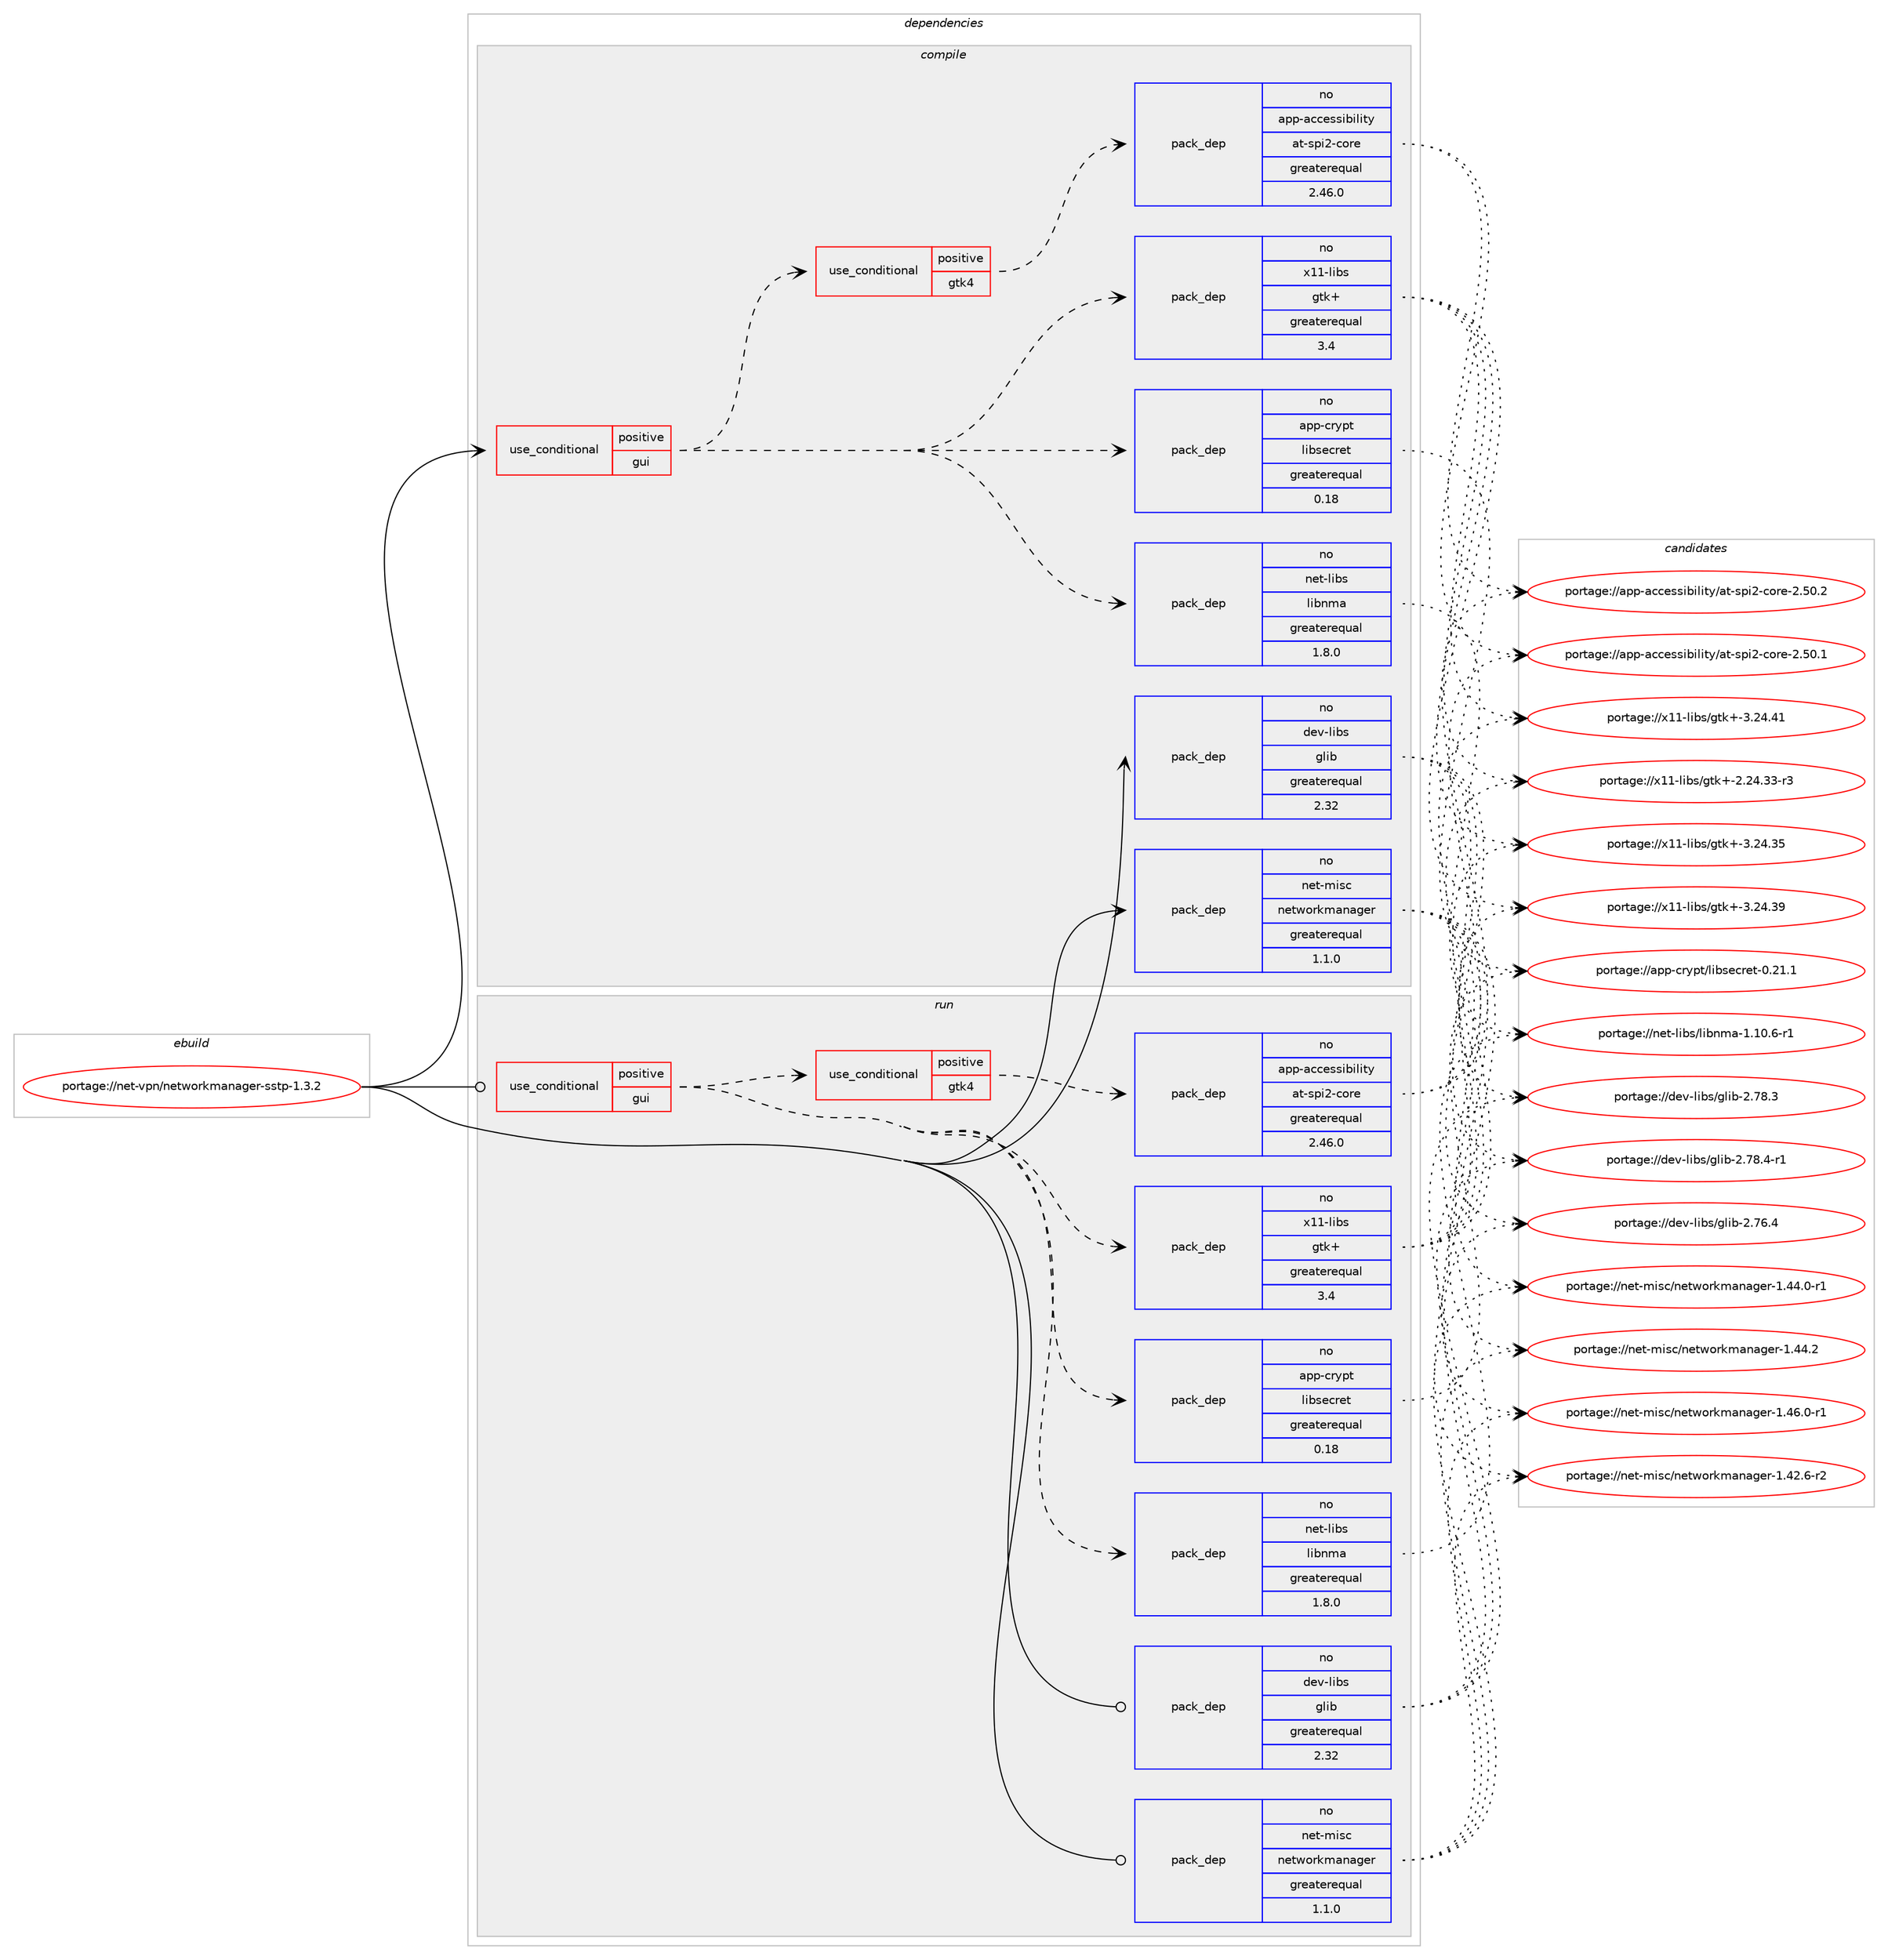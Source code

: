 digraph prolog {

# *************
# Graph options
# *************

newrank=true;
concentrate=true;
compound=true;
graph [rankdir=LR,fontname=Helvetica,fontsize=10,ranksep=1.5];#, ranksep=2.5, nodesep=0.2];
edge  [arrowhead=vee];
node  [fontname=Helvetica,fontsize=10];

# **********
# The ebuild
# **********

subgraph cluster_leftcol {
color=gray;
rank=same;
label=<<i>ebuild</i>>;
id [label="portage://net-vpn/networkmanager-sstp-1.3.2", color=red, width=4, href="../net-vpn/networkmanager-sstp-1.3.2.svg"];
}

# ****************
# The dependencies
# ****************

subgraph cluster_midcol {
color=gray;
label=<<i>dependencies</i>>;
subgraph cluster_compile {
fillcolor="#eeeeee";
style=filled;
label=<<i>compile</i>>;
subgraph cond2078 {
dependency3052 [label=<<TABLE BORDER="0" CELLBORDER="1" CELLSPACING="0" CELLPADDING="4"><TR><TD ROWSPAN="3" CELLPADDING="10">use_conditional</TD></TR><TR><TD>positive</TD></TR><TR><TD>gui</TD></TR></TABLE>>, shape=none, color=red];
subgraph pack926 {
dependency3053 [label=<<TABLE BORDER="0" CELLBORDER="1" CELLSPACING="0" CELLPADDING="4" WIDTH="220"><TR><TD ROWSPAN="6" CELLPADDING="30">pack_dep</TD></TR><TR><TD WIDTH="110">no</TD></TR><TR><TD>net-libs</TD></TR><TR><TD>libnma</TD></TR><TR><TD>greaterequal</TD></TR><TR><TD>1.8.0</TD></TR></TABLE>>, shape=none, color=blue];
}
dependency3052:e -> dependency3053:w [weight=20,style="dashed",arrowhead="vee"];
subgraph pack927 {
dependency3054 [label=<<TABLE BORDER="0" CELLBORDER="1" CELLSPACING="0" CELLPADDING="4" WIDTH="220"><TR><TD ROWSPAN="6" CELLPADDING="30">pack_dep</TD></TR><TR><TD WIDTH="110">no</TD></TR><TR><TD>app-crypt</TD></TR><TR><TD>libsecret</TD></TR><TR><TD>greaterequal</TD></TR><TR><TD>0.18</TD></TR></TABLE>>, shape=none, color=blue];
}
dependency3052:e -> dependency3054:w [weight=20,style="dashed",arrowhead="vee"];
subgraph pack928 {
dependency3055 [label=<<TABLE BORDER="0" CELLBORDER="1" CELLSPACING="0" CELLPADDING="4" WIDTH="220"><TR><TD ROWSPAN="6" CELLPADDING="30">pack_dep</TD></TR><TR><TD WIDTH="110">no</TD></TR><TR><TD>x11-libs</TD></TR><TR><TD>gtk+</TD></TR><TR><TD>greaterequal</TD></TR><TR><TD>3.4</TD></TR></TABLE>>, shape=none, color=blue];
}
dependency3052:e -> dependency3055:w [weight=20,style="dashed",arrowhead="vee"];
subgraph cond2079 {
dependency3056 [label=<<TABLE BORDER="0" CELLBORDER="1" CELLSPACING="0" CELLPADDING="4"><TR><TD ROWSPAN="3" CELLPADDING="10">use_conditional</TD></TR><TR><TD>positive</TD></TR><TR><TD>gtk4</TD></TR></TABLE>>, shape=none, color=red];
subgraph pack929 {
dependency3057 [label=<<TABLE BORDER="0" CELLBORDER="1" CELLSPACING="0" CELLPADDING="4" WIDTH="220"><TR><TD ROWSPAN="6" CELLPADDING="30">pack_dep</TD></TR><TR><TD WIDTH="110">no</TD></TR><TR><TD>app-accessibility</TD></TR><TR><TD>at-spi2-core</TD></TR><TR><TD>greaterequal</TD></TR><TR><TD>2.46.0</TD></TR></TABLE>>, shape=none, color=blue];
}
dependency3056:e -> dependency3057:w [weight=20,style="dashed",arrowhead="vee"];
# *** BEGIN UNKNOWN DEPENDENCY TYPE (TODO) ***
# dependency3056 -> package_dependency(portage://net-vpn/networkmanager-sstp-1.3.2,install,no,media-libs,graphene,none,[,,],[],[])
# *** END UNKNOWN DEPENDENCY TYPE (TODO) ***

# *** BEGIN UNKNOWN DEPENDENCY TYPE (TODO) ***
# dependency3056 -> package_dependency(portage://net-vpn/networkmanager-sstp-1.3.2,install,no,media-libs,harfbuzz,none,[,,],any_same_slot,[])
# *** END UNKNOWN DEPENDENCY TYPE (TODO) ***

# *** BEGIN UNKNOWN DEPENDENCY TYPE (TODO) ***
# dependency3056 -> package_dependency(portage://net-vpn/networkmanager-sstp-1.3.2,install,no,x11-libs,cairo,none,[,,],[],[])
# *** END UNKNOWN DEPENDENCY TYPE (TODO) ***

# *** BEGIN UNKNOWN DEPENDENCY TYPE (TODO) ***
# dependency3056 -> package_dependency(portage://net-vpn/networkmanager-sstp-1.3.2,install,no,x11-libs,gdk-pixbuf,none,[,,],[slot(2)],[])
# *** END UNKNOWN DEPENDENCY TYPE (TODO) ***

# *** BEGIN UNKNOWN DEPENDENCY TYPE (TODO) ***
# dependency3056 -> package_dependency(portage://net-vpn/networkmanager-sstp-1.3.2,install,no,x11-libs,pango,none,[,,],[],[])
# *** END UNKNOWN DEPENDENCY TYPE (TODO) ***

# *** BEGIN UNKNOWN DEPENDENCY TYPE (TODO) ***
# dependency3056 -> package_dependency(portage://net-vpn/networkmanager-sstp-1.3.2,install,no,gui-libs,gtk,none,[,,],[slot(4)],[])
# *** END UNKNOWN DEPENDENCY TYPE (TODO) ***

}
dependency3052:e -> dependency3056:w [weight=20,style="dashed",arrowhead="vee"];
}
id:e -> dependency3052:w [weight=20,style="solid",arrowhead="vee"];
subgraph pack930 {
dependency3058 [label=<<TABLE BORDER="0" CELLBORDER="1" CELLSPACING="0" CELLPADDING="4" WIDTH="220"><TR><TD ROWSPAN="6" CELLPADDING="30">pack_dep</TD></TR><TR><TD WIDTH="110">no</TD></TR><TR><TD>dev-libs</TD></TR><TR><TD>glib</TD></TR><TR><TD>greaterequal</TD></TR><TR><TD>2.32</TD></TR></TABLE>>, shape=none, color=blue];
}
id:e -> dependency3058:w [weight=20,style="solid",arrowhead="vee"];
# *** BEGIN UNKNOWN DEPENDENCY TYPE (TODO) ***
# id -> package_dependency(portage://net-vpn/networkmanager-sstp-1.3.2,install,no,net-dialup,ppp,none,[,,],any_same_slot,[])
# *** END UNKNOWN DEPENDENCY TYPE (TODO) ***

# *** BEGIN UNKNOWN DEPENDENCY TYPE (TODO) ***
# id -> package_dependency(portage://net-vpn/networkmanager-sstp-1.3.2,install,no,net-libs,gnutls,none,[,,],any_same_slot,[])
# *** END UNKNOWN DEPENDENCY TYPE (TODO) ***

subgraph pack931 {
dependency3059 [label=<<TABLE BORDER="0" CELLBORDER="1" CELLSPACING="0" CELLPADDING="4" WIDTH="220"><TR><TD ROWSPAN="6" CELLPADDING="30">pack_dep</TD></TR><TR><TD WIDTH="110">no</TD></TR><TR><TD>net-misc</TD></TR><TR><TD>networkmanager</TD></TR><TR><TD>greaterequal</TD></TR><TR><TD>1.1.0</TD></TR></TABLE>>, shape=none, color=blue];
}
id:e -> dependency3059:w [weight=20,style="solid",arrowhead="vee"];
# *** BEGIN UNKNOWN DEPENDENCY TYPE (TODO) ***
# id -> package_dependency(portage://net-vpn/networkmanager-sstp-1.3.2,install,no,net-misc,sstp-client,none,[,,],[],[])
# *** END UNKNOWN DEPENDENCY TYPE (TODO) ***

}
subgraph cluster_compileandrun {
fillcolor="#eeeeee";
style=filled;
label=<<i>compile and run</i>>;
}
subgraph cluster_run {
fillcolor="#eeeeee";
style=filled;
label=<<i>run</i>>;
subgraph cond2080 {
dependency3060 [label=<<TABLE BORDER="0" CELLBORDER="1" CELLSPACING="0" CELLPADDING="4"><TR><TD ROWSPAN="3" CELLPADDING="10">use_conditional</TD></TR><TR><TD>positive</TD></TR><TR><TD>gui</TD></TR></TABLE>>, shape=none, color=red];
subgraph pack932 {
dependency3061 [label=<<TABLE BORDER="0" CELLBORDER="1" CELLSPACING="0" CELLPADDING="4" WIDTH="220"><TR><TD ROWSPAN="6" CELLPADDING="30">pack_dep</TD></TR><TR><TD WIDTH="110">no</TD></TR><TR><TD>net-libs</TD></TR><TR><TD>libnma</TD></TR><TR><TD>greaterequal</TD></TR><TR><TD>1.8.0</TD></TR></TABLE>>, shape=none, color=blue];
}
dependency3060:e -> dependency3061:w [weight=20,style="dashed",arrowhead="vee"];
subgraph pack933 {
dependency3062 [label=<<TABLE BORDER="0" CELLBORDER="1" CELLSPACING="0" CELLPADDING="4" WIDTH="220"><TR><TD ROWSPAN="6" CELLPADDING="30">pack_dep</TD></TR><TR><TD WIDTH="110">no</TD></TR><TR><TD>app-crypt</TD></TR><TR><TD>libsecret</TD></TR><TR><TD>greaterequal</TD></TR><TR><TD>0.18</TD></TR></TABLE>>, shape=none, color=blue];
}
dependency3060:e -> dependency3062:w [weight=20,style="dashed",arrowhead="vee"];
subgraph pack934 {
dependency3063 [label=<<TABLE BORDER="0" CELLBORDER="1" CELLSPACING="0" CELLPADDING="4" WIDTH="220"><TR><TD ROWSPAN="6" CELLPADDING="30">pack_dep</TD></TR><TR><TD WIDTH="110">no</TD></TR><TR><TD>x11-libs</TD></TR><TR><TD>gtk+</TD></TR><TR><TD>greaterequal</TD></TR><TR><TD>3.4</TD></TR></TABLE>>, shape=none, color=blue];
}
dependency3060:e -> dependency3063:w [weight=20,style="dashed",arrowhead="vee"];
subgraph cond2081 {
dependency3064 [label=<<TABLE BORDER="0" CELLBORDER="1" CELLSPACING="0" CELLPADDING="4"><TR><TD ROWSPAN="3" CELLPADDING="10">use_conditional</TD></TR><TR><TD>positive</TD></TR><TR><TD>gtk4</TD></TR></TABLE>>, shape=none, color=red];
subgraph pack935 {
dependency3065 [label=<<TABLE BORDER="0" CELLBORDER="1" CELLSPACING="0" CELLPADDING="4" WIDTH="220"><TR><TD ROWSPAN="6" CELLPADDING="30">pack_dep</TD></TR><TR><TD WIDTH="110">no</TD></TR><TR><TD>app-accessibility</TD></TR><TR><TD>at-spi2-core</TD></TR><TR><TD>greaterequal</TD></TR><TR><TD>2.46.0</TD></TR></TABLE>>, shape=none, color=blue];
}
dependency3064:e -> dependency3065:w [weight=20,style="dashed",arrowhead="vee"];
# *** BEGIN UNKNOWN DEPENDENCY TYPE (TODO) ***
# dependency3064 -> package_dependency(portage://net-vpn/networkmanager-sstp-1.3.2,run,no,media-libs,graphene,none,[,,],[],[])
# *** END UNKNOWN DEPENDENCY TYPE (TODO) ***

# *** BEGIN UNKNOWN DEPENDENCY TYPE (TODO) ***
# dependency3064 -> package_dependency(portage://net-vpn/networkmanager-sstp-1.3.2,run,no,media-libs,harfbuzz,none,[,,],any_same_slot,[])
# *** END UNKNOWN DEPENDENCY TYPE (TODO) ***

# *** BEGIN UNKNOWN DEPENDENCY TYPE (TODO) ***
# dependency3064 -> package_dependency(portage://net-vpn/networkmanager-sstp-1.3.2,run,no,x11-libs,cairo,none,[,,],[],[])
# *** END UNKNOWN DEPENDENCY TYPE (TODO) ***

# *** BEGIN UNKNOWN DEPENDENCY TYPE (TODO) ***
# dependency3064 -> package_dependency(portage://net-vpn/networkmanager-sstp-1.3.2,run,no,x11-libs,gdk-pixbuf,none,[,,],[slot(2)],[])
# *** END UNKNOWN DEPENDENCY TYPE (TODO) ***

# *** BEGIN UNKNOWN DEPENDENCY TYPE (TODO) ***
# dependency3064 -> package_dependency(portage://net-vpn/networkmanager-sstp-1.3.2,run,no,x11-libs,pango,none,[,,],[],[])
# *** END UNKNOWN DEPENDENCY TYPE (TODO) ***

# *** BEGIN UNKNOWN DEPENDENCY TYPE (TODO) ***
# dependency3064 -> package_dependency(portage://net-vpn/networkmanager-sstp-1.3.2,run,no,gui-libs,gtk,none,[,,],[slot(4)],[])
# *** END UNKNOWN DEPENDENCY TYPE (TODO) ***

}
dependency3060:e -> dependency3064:w [weight=20,style="dashed",arrowhead="vee"];
}
id:e -> dependency3060:w [weight=20,style="solid",arrowhead="odot"];
subgraph pack936 {
dependency3066 [label=<<TABLE BORDER="0" CELLBORDER="1" CELLSPACING="0" CELLPADDING="4" WIDTH="220"><TR><TD ROWSPAN="6" CELLPADDING="30">pack_dep</TD></TR><TR><TD WIDTH="110">no</TD></TR><TR><TD>dev-libs</TD></TR><TR><TD>glib</TD></TR><TR><TD>greaterequal</TD></TR><TR><TD>2.32</TD></TR></TABLE>>, shape=none, color=blue];
}
id:e -> dependency3066:w [weight=20,style="solid",arrowhead="odot"];
# *** BEGIN UNKNOWN DEPENDENCY TYPE (TODO) ***
# id -> package_dependency(portage://net-vpn/networkmanager-sstp-1.3.2,run,no,net-dialup,ppp,none,[,,],any_same_slot,[])
# *** END UNKNOWN DEPENDENCY TYPE (TODO) ***

# *** BEGIN UNKNOWN DEPENDENCY TYPE (TODO) ***
# id -> package_dependency(portage://net-vpn/networkmanager-sstp-1.3.2,run,no,net-libs,gnutls,none,[,,],any_same_slot,[])
# *** END UNKNOWN DEPENDENCY TYPE (TODO) ***

subgraph pack937 {
dependency3067 [label=<<TABLE BORDER="0" CELLBORDER="1" CELLSPACING="0" CELLPADDING="4" WIDTH="220"><TR><TD ROWSPAN="6" CELLPADDING="30">pack_dep</TD></TR><TR><TD WIDTH="110">no</TD></TR><TR><TD>net-misc</TD></TR><TR><TD>networkmanager</TD></TR><TR><TD>greaterequal</TD></TR><TR><TD>1.1.0</TD></TR></TABLE>>, shape=none, color=blue];
}
id:e -> dependency3067:w [weight=20,style="solid",arrowhead="odot"];
# *** BEGIN UNKNOWN DEPENDENCY TYPE (TODO) ***
# id -> package_dependency(portage://net-vpn/networkmanager-sstp-1.3.2,run,no,net-misc,sstp-client,none,[,,],[],[])
# *** END UNKNOWN DEPENDENCY TYPE (TODO) ***

}
}

# **************
# The candidates
# **************

subgraph cluster_choices {
rank=same;
color=gray;
label=<<i>candidates</i>>;

subgraph choice926 {
color=black;
nodesep=1;
choice1101011164510810598115471081059811010997454946494846544511449 [label="portage://net-libs/libnma-1.10.6-r1", color=red, width=4,href="../net-libs/libnma-1.10.6-r1.svg"];
dependency3053:e -> choice1101011164510810598115471081059811010997454946494846544511449:w [style=dotted,weight="100"];
}
subgraph choice927 {
color=black;
nodesep=1;
choice97112112459911412111211647108105981151019911410111645484650494649 [label="portage://app-crypt/libsecret-0.21.1", color=red, width=4,href="../app-crypt/libsecret-0.21.1.svg"];
dependency3054:e -> choice97112112459911412111211647108105981151019911410111645484650494649:w [style=dotted,weight="100"];
}
subgraph choice928 {
color=black;
nodesep=1;
choice12049494510810598115471031161074345504650524651514511451 [label="portage://x11-libs/gtk+-2.24.33-r3", color=red, width=4,href="../x11-libs/gtk+-2.24.33-r3.svg"];
choice1204949451081059811547103116107434551465052465153 [label="portage://x11-libs/gtk+-3.24.35", color=red, width=4,href="../x11-libs/gtk+-3.24.35.svg"];
choice1204949451081059811547103116107434551465052465157 [label="portage://x11-libs/gtk+-3.24.39", color=red, width=4,href="../x11-libs/gtk+-3.24.39.svg"];
choice1204949451081059811547103116107434551465052465249 [label="portage://x11-libs/gtk+-3.24.41", color=red, width=4,href="../x11-libs/gtk+-3.24.41.svg"];
dependency3055:e -> choice12049494510810598115471031161074345504650524651514511451:w [style=dotted,weight="100"];
dependency3055:e -> choice1204949451081059811547103116107434551465052465153:w [style=dotted,weight="100"];
dependency3055:e -> choice1204949451081059811547103116107434551465052465157:w [style=dotted,weight="100"];
dependency3055:e -> choice1204949451081059811547103116107434551465052465249:w [style=dotted,weight="100"];
}
subgraph choice929 {
color=black;
nodesep=1;
choice97112112459799991011151151059810510810511612147971164511511210550459911111410145504653484649 [label="portage://app-accessibility/at-spi2-core-2.50.1", color=red, width=4,href="../app-accessibility/at-spi2-core-2.50.1.svg"];
choice97112112459799991011151151059810510810511612147971164511511210550459911111410145504653484650 [label="portage://app-accessibility/at-spi2-core-2.50.2", color=red, width=4,href="../app-accessibility/at-spi2-core-2.50.2.svg"];
dependency3057:e -> choice97112112459799991011151151059810510810511612147971164511511210550459911111410145504653484649:w [style=dotted,weight="100"];
dependency3057:e -> choice97112112459799991011151151059810510810511612147971164511511210550459911111410145504653484650:w [style=dotted,weight="100"];
}
subgraph choice930 {
color=black;
nodesep=1;
choice1001011184510810598115471031081059845504655544652 [label="portage://dev-libs/glib-2.76.4", color=red, width=4,href="../dev-libs/glib-2.76.4.svg"];
choice1001011184510810598115471031081059845504655564651 [label="portage://dev-libs/glib-2.78.3", color=red, width=4,href="../dev-libs/glib-2.78.3.svg"];
choice10010111845108105981154710310810598455046555646524511449 [label="portage://dev-libs/glib-2.78.4-r1", color=red, width=4,href="../dev-libs/glib-2.78.4-r1.svg"];
dependency3058:e -> choice1001011184510810598115471031081059845504655544652:w [style=dotted,weight="100"];
dependency3058:e -> choice1001011184510810598115471031081059845504655564651:w [style=dotted,weight="100"];
dependency3058:e -> choice10010111845108105981154710310810598455046555646524511449:w [style=dotted,weight="100"];
}
subgraph choice931 {
color=black;
nodesep=1;
choice1101011164510910511599471101011161191111141071099711097103101114454946525046544511450 [label="portage://net-misc/networkmanager-1.42.6-r2", color=red, width=4,href="../net-misc/networkmanager-1.42.6-r2.svg"];
choice1101011164510910511599471101011161191111141071099711097103101114454946525246484511449 [label="portage://net-misc/networkmanager-1.44.0-r1", color=red, width=4,href="../net-misc/networkmanager-1.44.0-r1.svg"];
choice110101116451091051159947110101116119111114107109971109710310111445494652524650 [label="portage://net-misc/networkmanager-1.44.2", color=red, width=4,href="../net-misc/networkmanager-1.44.2.svg"];
choice1101011164510910511599471101011161191111141071099711097103101114454946525446484511449 [label="portage://net-misc/networkmanager-1.46.0-r1", color=red, width=4,href="../net-misc/networkmanager-1.46.0-r1.svg"];
dependency3059:e -> choice1101011164510910511599471101011161191111141071099711097103101114454946525046544511450:w [style=dotted,weight="100"];
dependency3059:e -> choice1101011164510910511599471101011161191111141071099711097103101114454946525246484511449:w [style=dotted,weight="100"];
dependency3059:e -> choice110101116451091051159947110101116119111114107109971109710310111445494652524650:w [style=dotted,weight="100"];
dependency3059:e -> choice1101011164510910511599471101011161191111141071099711097103101114454946525446484511449:w [style=dotted,weight="100"];
}
subgraph choice932 {
color=black;
nodesep=1;
choice1101011164510810598115471081059811010997454946494846544511449 [label="portage://net-libs/libnma-1.10.6-r1", color=red, width=4,href="../net-libs/libnma-1.10.6-r1.svg"];
dependency3061:e -> choice1101011164510810598115471081059811010997454946494846544511449:w [style=dotted,weight="100"];
}
subgraph choice933 {
color=black;
nodesep=1;
choice97112112459911412111211647108105981151019911410111645484650494649 [label="portage://app-crypt/libsecret-0.21.1", color=red, width=4,href="../app-crypt/libsecret-0.21.1.svg"];
dependency3062:e -> choice97112112459911412111211647108105981151019911410111645484650494649:w [style=dotted,weight="100"];
}
subgraph choice934 {
color=black;
nodesep=1;
choice12049494510810598115471031161074345504650524651514511451 [label="portage://x11-libs/gtk+-2.24.33-r3", color=red, width=4,href="../x11-libs/gtk+-2.24.33-r3.svg"];
choice1204949451081059811547103116107434551465052465153 [label="portage://x11-libs/gtk+-3.24.35", color=red, width=4,href="../x11-libs/gtk+-3.24.35.svg"];
choice1204949451081059811547103116107434551465052465157 [label="portage://x11-libs/gtk+-3.24.39", color=red, width=4,href="../x11-libs/gtk+-3.24.39.svg"];
choice1204949451081059811547103116107434551465052465249 [label="portage://x11-libs/gtk+-3.24.41", color=red, width=4,href="../x11-libs/gtk+-3.24.41.svg"];
dependency3063:e -> choice12049494510810598115471031161074345504650524651514511451:w [style=dotted,weight="100"];
dependency3063:e -> choice1204949451081059811547103116107434551465052465153:w [style=dotted,weight="100"];
dependency3063:e -> choice1204949451081059811547103116107434551465052465157:w [style=dotted,weight="100"];
dependency3063:e -> choice1204949451081059811547103116107434551465052465249:w [style=dotted,weight="100"];
}
subgraph choice935 {
color=black;
nodesep=1;
choice97112112459799991011151151059810510810511612147971164511511210550459911111410145504653484649 [label="portage://app-accessibility/at-spi2-core-2.50.1", color=red, width=4,href="../app-accessibility/at-spi2-core-2.50.1.svg"];
choice97112112459799991011151151059810510810511612147971164511511210550459911111410145504653484650 [label="portage://app-accessibility/at-spi2-core-2.50.2", color=red, width=4,href="../app-accessibility/at-spi2-core-2.50.2.svg"];
dependency3065:e -> choice97112112459799991011151151059810510810511612147971164511511210550459911111410145504653484649:w [style=dotted,weight="100"];
dependency3065:e -> choice97112112459799991011151151059810510810511612147971164511511210550459911111410145504653484650:w [style=dotted,weight="100"];
}
subgraph choice936 {
color=black;
nodesep=1;
choice1001011184510810598115471031081059845504655544652 [label="portage://dev-libs/glib-2.76.4", color=red, width=4,href="../dev-libs/glib-2.76.4.svg"];
choice1001011184510810598115471031081059845504655564651 [label="portage://dev-libs/glib-2.78.3", color=red, width=4,href="../dev-libs/glib-2.78.3.svg"];
choice10010111845108105981154710310810598455046555646524511449 [label="portage://dev-libs/glib-2.78.4-r1", color=red, width=4,href="../dev-libs/glib-2.78.4-r1.svg"];
dependency3066:e -> choice1001011184510810598115471031081059845504655544652:w [style=dotted,weight="100"];
dependency3066:e -> choice1001011184510810598115471031081059845504655564651:w [style=dotted,weight="100"];
dependency3066:e -> choice10010111845108105981154710310810598455046555646524511449:w [style=dotted,weight="100"];
}
subgraph choice937 {
color=black;
nodesep=1;
choice1101011164510910511599471101011161191111141071099711097103101114454946525046544511450 [label="portage://net-misc/networkmanager-1.42.6-r2", color=red, width=4,href="../net-misc/networkmanager-1.42.6-r2.svg"];
choice1101011164510910511599471101011161191111141071099711097103101114454946525246484511449 [label="portage://net-misc/networkmanager-1.44.0-r1", color=red, width=4,href="../net-misc/networkmanager-1.44.0-r1.svg"];
choice110101116451091051159947110101116119111114107109971109710310111445494652524650 [label="portage://net-misc/networkmanager-1.44.2", color=red, width=4,href="../net-misc/networkmanager-1.44.2.svg"];
choice1101011164510910511599471101011161191111141071099711097103101114454946525446484511449 [label="portage://net-misc/networkmanager-1.46.0-r1", color=red, width=4,href="../net-misc/networkmanager-1.46.0-r1.svg"];
dependency3067:e -> choice1101011164510910511599471101011161191111141071099711097103101114454946525046544511450:w [style=dotted,weight="100"];
dependency3067:e -> choice1101011164510910511599471101011161191111141071099711097103101114454946525246484511449:w [style=dotted,weight="100"];
dependency3067:e -> choice110101116451091051159947110101116119111114107109971109710310111445494652524650:w [style=dotted,weight="100"];
dependency3067:e -> choice1101011164510910511599471101011161191111141071099711097103101114454946525446484511449:w [style=dotted,weight="100"];
}
}

}
